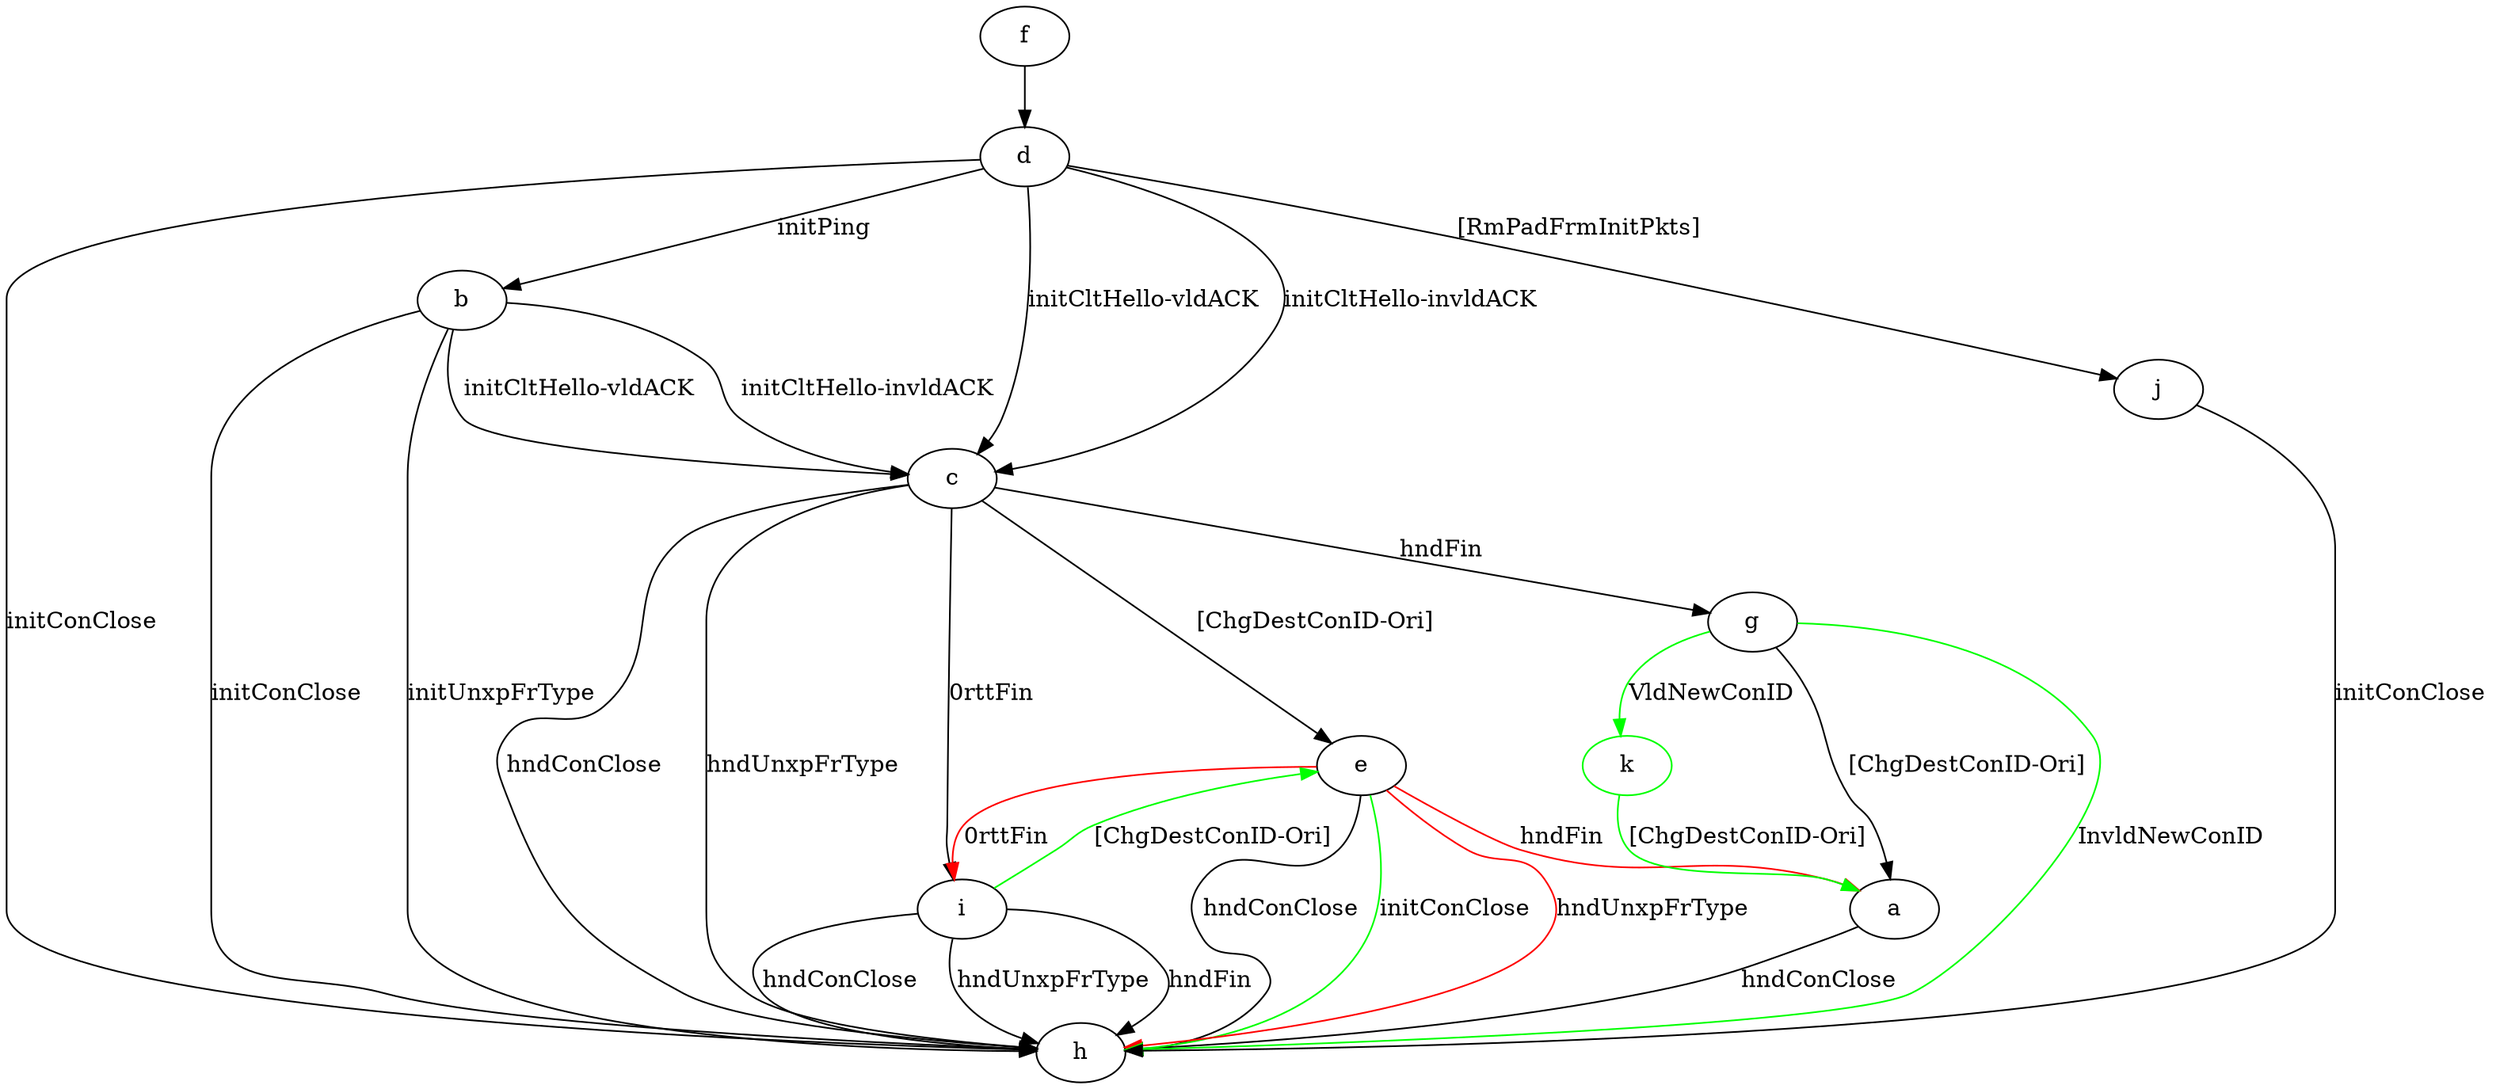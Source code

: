 digraph "" {
	a -> h	[key=0,
		label="hndConClose "];
	b -> c	[key=0,
		label="initCltHello-vldACK "];
	b -> c	[key=1,
		label="initCltHello-invldACK "];
	b -> h	[key=0,
		label="initConClose "];
	b -> h	[key=1,
		label="initUnxpFrType "];
	c -> e	[key=0,
		label="[ChgDestConID-Ori] "];
	c -> g	[key=0,
		label="hndFin "];
	c -> h	[key=0,
		label="hndConClose "];
	c -> h	[key=1,
		label="hndUnxpFrType "];
	c -> i	[key=0,
		label="0rttFin "];
	d -> b	[key=0,
		label="initPing "];
	d -> c	[key=0,
		label="initCltHello-vldACK "];
	d -> c	[key=1,
		label="initCltHello-invldACK "];
	d -> h	[key=0,
		label="initConClose "];
	d -> j	[key=0,
		label="[RmPadFrmInitPkts] "];
	e -> a	[key=0,
		color=red,
		label="hndFin "];
	e -> h	[key=0,
		label="hndConClose "];
	e -> h	[key=1,
		color=green,
		label="initConClose "];
	e -> h	[key=2,
		color=red,
		label="hndUnxpFrType "];
	e -> i	[key=0,
		color=red,
		label="0rttFin "];
	f -> d	[key=0];
	g -> a	[key=0,
		label="[ChgDestConID-Ori] "];
	g -> h	[key=0,
		color=green,
		label="InvldNewConID "];
	k	[color=green];
	g -> k	[key=0,
		color=green,
		label="VldNewConID "];
	i -> e	[key=0,
		color=green,
		label="[ChgDestConID-Ori] "];
	i -> h	[key=0,
		label="hndFin "];
	i -> h	[key=1,
		label="hndConClose "];
	i -> h	[key=2,
		label="hndUnxpFrType "];
	j -> h	[key=0,
		label="initConClose "];
	k -> a	[key=0,
		color=green,
		label="[ChgDestConID-Ori] "];
}
